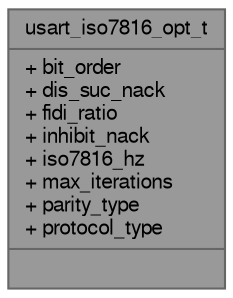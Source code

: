 digraph "usart_iso7816_opt_t"
{
 // LATEX_PDF_SIZE
  bgcolor="transparent";
  edge [fontname=FreeSans,fontsize=10,labelfontname=FreeSans,labelfontsize=10];
  node [fontname=FreeSans,fontsize=10,shape=box,height=0.2,width=0.4];
  Node1 [shape=record,label="{usart_iso7816_opt_t\n|+ bit_order\l+ dis_suc_nack\l+ fidi_ratio\l+ inhibit_nack\l+ iso7816_hz\l+ max_iterations\l+ parity_type\l+ protocol_type\l|}",height=0.2,width=0.4,color="gray40", fillcolor="grey60", style="filled", fontcolor="black",tooltip=" "];
}
